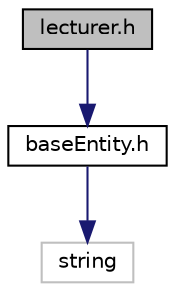 digraph "lecturer.h"
{
 // LATEX_PDF_SIZE
  edge [fontname="Helvetica",fontsize="10",labelfontname="Helvetica",labelfontsize="10"];
  node [fontname="Helvetica",fontsize="10",shape=record];
  Node1 [label="lecturer.h",height=0.2,width=0.4,color="black", fillcolor="grey75", style="filled", fontcolor="black",tooltip="Khai báo lớp Lecturer và các phương thức liên quan đến giảng viên."];
  Node1 -> Node2 [color="midnightblue",fontsize="10",style="solid",fontname="Helvetica"];
  Node2 [label="baseEntity.h",height=0.2,width=0.4,color="black", fillcolor="white", style="filled",URL="$baseEntity_8h.html",tooltip="Khai báo các lớp BaseEntity và Birth."];
  Node2 -> Node3 [color="midnightblue",fontsize="10",style="solid",fontname="Helvetica"];
  Node3 [label="string",height=0.2,width=0.4,color="grey75", fillcolor="white", style="filled",tooltip=" "];
}
